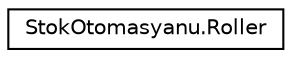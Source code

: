 digraph "Graphical Class Hierarchy"
{
  edge [fontname="Helvetica",fontsize="10",labelfontname="Helvetica",labelfontsize="10"];
  node [fontname="Helvetica",fontsize="10",shape=record];
  rankdir="LR";
  Node0 [label="StokOtomasyanu.Roller",height=0.2,width=0.4,color="black", fillcolor="white", style="filled",URL="$class_stok_otomasyanu_1_1_roller.html"];
}
